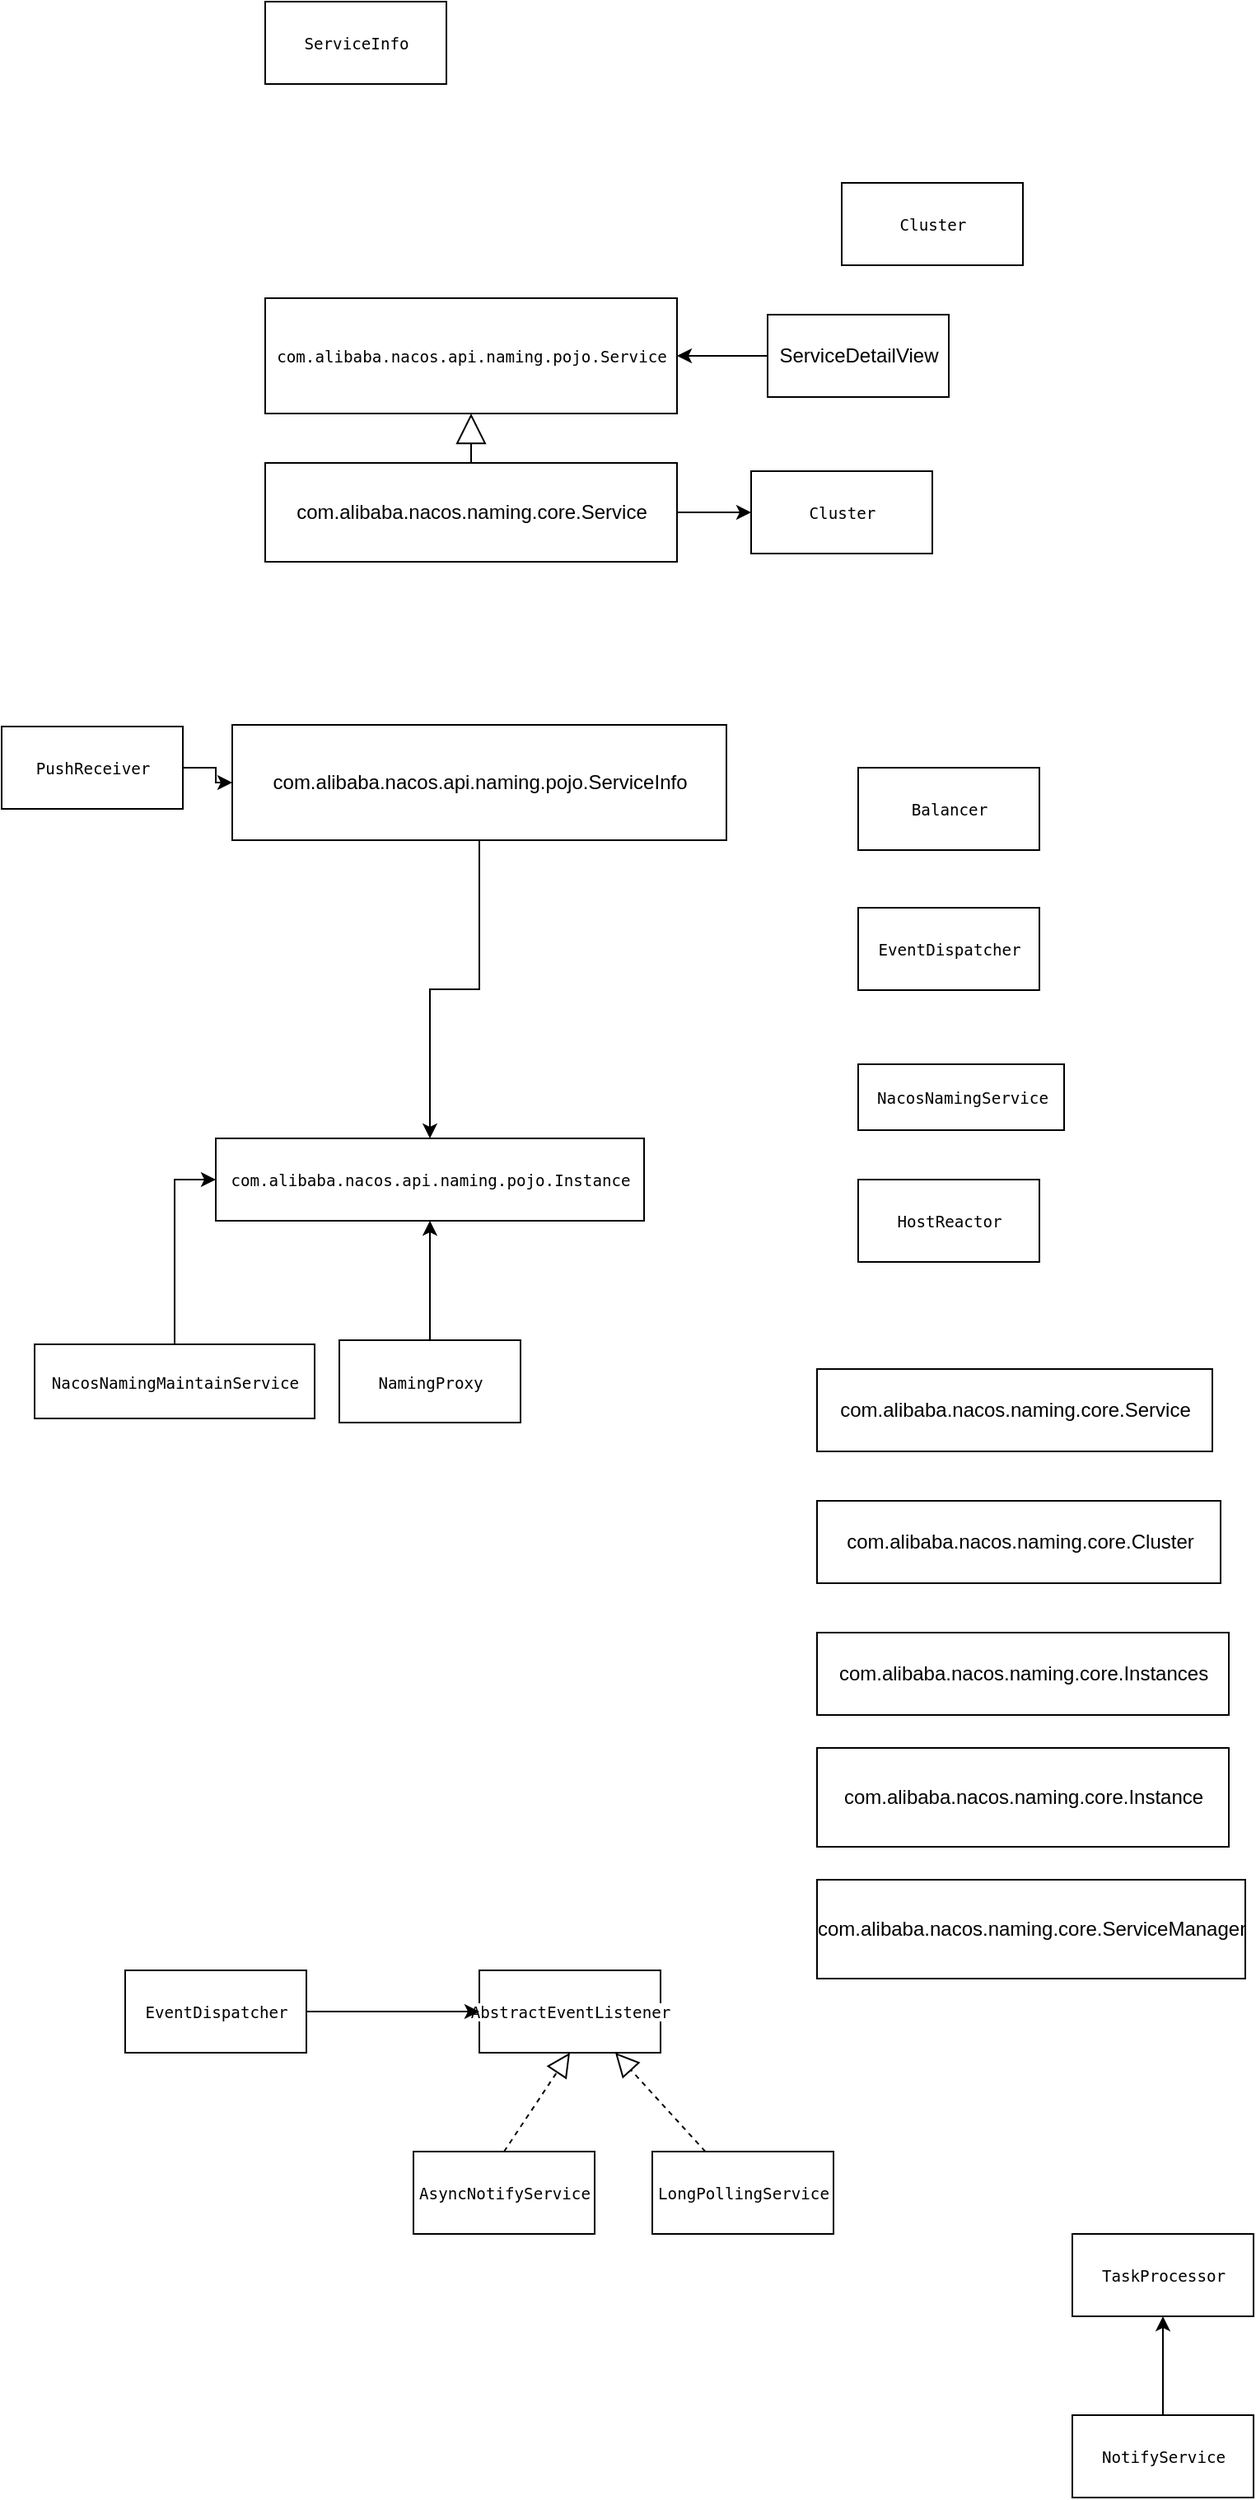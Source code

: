 <mxfile version="12.3.8" type="github" pages="1">
  <diagram id="kBemaTtvyLqc7f_1Prgw" name="Page-1">
    <mxGraphModel dx="1038" dy="548" grid="1" gridSize="10" guides="1" tooltips="1" connect="1" arrows="1" fold="1" page="1" pageScale="1" pageWidth="827" pageHeight="1169" math="0" shadow="0">
      <root>
        <mxCell id="0"/>
        <mxCell id="1" parent="0"/>
        <mxCell id="SP2vWgGdZDLDJQDs3RRh-2" value="&lt;pre style=&quot;background-color: rgb(255 , 255 , 255) ; font-size: 7.2pt&quot;&gt;ServiceInfo&lt;/pre&gt;" style="html=1;" vertex="1" parent="1">
          <mxGeometry x="200" y="110" width="110" height="50" as="geometry"/>
        </mxCell>
        <mxCell id="SP2vWgGdZDLDJQDs3RRh-3" value="&lt;pre style=&quot;background-color: rgb(255 , 255 , 255) ; font-size: 7.2pt&quot;&gt;&lt;span style=&quot;font-size: 7.2pt ; white-space: nowrap&quot;&gt;com.alibaba.nacos.api.naming.pojo.Instance&lt;/span&gt;&lt;/pre&gt;" style="html=1;" vertex="1" parent="1">
          <mxGeometry x="170" y="800" width="260" height="50" as="geometry"/>
        </mxCell>
        <mxCell id="SP2vWgGdZDLDJQDs3RRh-4" value="&lt;pre style=&quot;background-color: rgb(255 , 255 , 255) ; font-size: 7.2pt&quot;&gt;&lt;span style=&quot;font-size: 7.2pt ; white-space: nowrap&quot;&gt;com.alibaba.nacos.api.naming.pojo.&lt;/span&gt;Service&lt;/pre&gt;" style="html=1;" vertex="1" parent="1">
          <mxGeometry x="200" y="290" width="250" height="70" as="geometry"/>
        </mxCell>
        <mxCell id="SP2vWgGdZDLDJQDs3RRh-5" value="&lt;pre style=&quot;background-color: rgb(255 , 255 , 255) ; font-size: 7.2pt&quot;&gt;Cluster&lt;/pre&gt;" style="html=1;" vertex="1" parent="1">
          <mxGeometry x="550" y="220" width="110" height="50" as="geometry"/>
        </mxCell>
        <mxCell id="SP2vWgGdZDLDJQDs3RRh-9" style="edgeStyle=orthogonalEdgeStyle;rounded=0;orthogonalLoop=1;jettySize=auto;html=1;exitX=1;exitY=0.5;exitDx=0;exitDy=0;" edge="1" parent="1" source="SP2vWgGdZDLDJQDs3RRh-6" target="SP2vWgGdZDLDJQDs3RRh-8">
          <mxGeometry relative="1" as="geometry"/>
        </mxCell>
        <mxCell id="SP2vWgGdZDLDJQDs3RRh-6" value="com.alibaba.nacos.naming.core.Service" style="html=1;" vertex="1" parent="1">
          <mxGeometry x="200" y="390" width="250" height="60" as="geometry"/>
        </mxCell>
        <mxCell id="SP2vWgGdZDLDJQDs3RRh-7" value="&lt;br&gt;" style="endArrow=block;endSize=16;endFill=0;html=1;exitX=0.5;exitY=0;exitDx=0;exitDy=0;" edge="1" parent="1" source="SP2vWgGdZDLDJQDs3RRh-6" target="SP2vWgGdZDLDJQDs3RRh-4">
          <mxGeometry width="160" relative="1" as="geometry">
            <mxPoint x="310" y="420" as="sourcePoint"/>
            <mxPoint x="470" y="420" as="targetPoint"/>
          </mxGeometry>
        </mxCell>
        <mxCell id="SP2vWgGdZDLDJQDs3RRh-8" value="&lt;pre style=&quot;background-color: rgb(255 , 255 , 255) ; font-size: 7.2pt&quot;&gt;Cluster&lt;/pre&gt;" style="html=1;" vertex="1" parent="1">
          <mxGeometry x="495" y="395" width="110" height="50" as="geometry"/>
        </mxCell>
        <mxCell id="SP2vWgGdZDLDJQDs3RRh-31" style="edgeStyle=orthogonalEdgeStyle;rounded=0;orthogonalLoop=1;jettySize=auto;html=1;exitX=0.5;exitY=1;exitDx=0;exitDy=0;entryX=0.5;entryY=0;entryDx=0;entryDy=0;" edge="1" parent="1" source="SP2vWgGdZDLDJQDs3RRh-10" target="SP2vWgGdZDLDJQDs3RRh-3">
          <mxGeometry relative="1" as="geometry"/>
        </mxCell>
        <mxCell id="SP2vWgGdZDLDJQDs3RRh-10" value="com.alibaba.nacos.api.naming.pojo.ServiceInfo" style="html=1;" vertex="1" parent="1">
          <mxGeometry x="180" y="549" width="300" height="70" as="geometry"/>
        </mxCell>
        <mxCell id="SP2vWgGdZDLDJQDs3RRh-12" value="&lt;pre style=&quot;background-color: rgb(255 , 255 , 255) ; font-size: 7.2pt&quot;&gt;HostReactor&lt;/pre&gt;" style="html=1;" vertex="1" parent="1">
          <mxGeometry x="560" y="825" width="110" height="50" as="geometry"/>
        </mxCell>
        <mxCell id="SP2vWgGdZDLDJQDs3RRh-14" value="&lt;pre style=&quot;background-color: rgb(255 , 255 , 255) ; font-size: 7.2pt&quot;&gt;EventDispatcher&lt;/pre&gt;" style="html=1;" vertex="1" parent="1">
          <mxGeometry x="560" y="660" width="110" height="50" as="geometry"/>
        </mxCell>
        <mxCell id="SP2vWgGdZDLDJQDs3RRh-16" value="&lt;pre style=&quot;background-color: rgb(255 , 255 , 255) ; font-size: 7.2pt&quot;&gt;Balancer&lt;/pre&gt;" style="html=1;" vertex="1" parent="1">
          <mxGeometry x="560" y="575" width="110" height="50" as="geometry"/>
        </mxCell>
        <mxCell id="SP2vWgGdZDLDJQDs3RRh-19" style="edgeStyle=orthogonalEdgeStyle;rounded=0;orthogonalLoop=1;jettySize=auto;html=1;" edge="1" parent="1" source="SP2vWgGdZDLDJQDs3RRh-18" target="SP2vWgGdZDLDJQDs3RRh-3">
          <mxGeometry relative="1" as="geometry"/>
        </mxCell>
        <mxCell id="SP2vWgGdZDLDJQDs3RRh-18" value="&lt;pre style=&quot;background-color: rgb(255 , 255 , 255) ; font-size: 7.2pt&quot;&gt;NamingProxy&lt;/pre&gt;" style="html=1;" vertex="1" parent="1">
          <mxGeometry x="245" y="922.5" width="110" height="50" as="geometry"/>
        </mxCell>
        <mxCell id="SP2vWgGdZDLDJQDs3RRh-20" value="&lt;pre style=&quot;background-color: rgb(255 , 255 , 255) ; font-size: 7.2pt&quot;&gt;NacosNamingService&lt;/pre&gt;" style="html=1;" vertex="1" parent="1">
          <mxGeometry x="560" y="755" width="125" height="40" as="geometry"/>
        </mxCell>
        <mxCell id="SP2vWgGdZDLDJQDs3RRh-23" style="edgeStyle=orthogonalEdgeStyle;rounded=0;orthogonalLoop=1;jettySize=auto;html=1;entryX=0;entryY=0.5;entryDx=0;entryDy=0;" edge="1" parent="1" source="SP2vWgGdZDLDJQDs3RRh-22" target="SP2vWgGdZDLDJQDs3RRh-3">
          <mxGeometry relative="1" as="geometry"/>
        </mxCell>
        <mxCell id="SP2vWgGdZDLDJQDs3RRh-22" value="&lt;pre style=&quot;background-color: rgb(255 , 255 , 255) ; font-size: 7.2pt&quot;&gt;NacosNamingMaintainService&lt;/pre&gt;" style="html=1;" vertex="1" parent="1">
          <mxGeometry x="60" y="925" width="170" height="45" as="geometry"/>
        </mxCell>
        <mxCell id="SP2vWgGdZDLDJQDs3RRh-25" style="edgeStyle=orthogonalEdgeStyle;rounded=0;orthogonalLoop=1;jettySize=auto;html=1;entryX=0;entryY=0.5;entryDx=0;entryDy=0;" edge="1" parent="1" source="SP2vWgGdZDLDJQDs3RRh-24" target="SP2vWgGdZDLDJQDs3RRh-10">
          <mxGeometry relative="1" as="geometry"/>
        </mxCell>
        <mxCell id="SP2vWgGdZDLDJQDs3RRh-24" value="&lt;pre style=&quot;background-color: rgb(255 , 255 , 255) ; font-size: 7.2pt&quot;&gt;PushReceiver&lt;/pre&gt;" style="html=1;" vertex="1" parent="1">
          <mxGeometry x="40" y="550" width="110" height="50" as="geometry"/>
        </mxCell>
        <mxCell id="SP2vWgGdZDLDJQDs3RRh-38" style="edgeStyle=orthogonalEdgeStyle;rounded=0;orthogonalLoop=1;jettySize=auto;html=1;entryX=1;entryY=0.5;entryDx=0;entryDy=0;" edge="1" parent="1" source="SP2vWgGdZDLDJQDs3RRh-37" target="SP2vWgGdZDLDJQDs3RRh-4">
          <mxGeometry relative="1" as="geometry"/>
        </mxCell>
        <mxCell id="SP2vWgGdZDLDJQDs3RRh-37" value="&lt;span style=&quot;text-align: left&quot;&gt;ServiceDetailView&lt;/span&gt;" style="html=1;" vertex="1" parent="1">
          <mxGeometry x="505" y="300" width="110" height="50" as="geometry"/>
        </mxCell>
        <mxCell id="SP2vWgGdZDLDJQDs3RRh-39" value="com.alibaba.nacos.naming.core.Cluster" style="html=1;" vertex="1" parent="1">
          <mxGeometry x="535" y="1020" width="245" height="50" as="geometry"/>
        </mxCell>
        <mxCell id="SP2vWgGdZDLDJQDs3RRh-40" value="com.alibaba.nacos.naming.core.Service" style="html=1;" vertex="1" parent="1">
          <mxGeometry x="535" y="940" width="240" height="50" as="geometry"/>
        </mxCell>
        <mxCell id="SP2vWgGdZDLDJQDs3RRh-41" value="com.alibaba.nacos.naming.core.Instances" style="html=1;" vertex="1" parent="1">
          <mxGeometry x="535" y="1100" width="250" height="50" as="geometry"/>
        </mxCell>
        <mxCell id="SP2vWgGdZDLDJQDs3RRh-42" value="com.alibaba.nacos.naming.core.Instance" style="html=1;" vertex="1" parent="1">
          <mxGeometry x="535" y="1170" width="250" height="60" as="geometry"/>
        </mxCell>
        <mxCell id="SP2vWgGdZDLDJQDs3RRh-43" value="com.alibaba.nacos.naming.core.ServiceManager" style="html=1;" vertex="1" parent="1">
          <mxGeometry x="535" y="1250" width="260" height="60" as="geometry"/>
        </mxCell>
        <mxCell id="SP2vWgGdZDLDJQDs3RRh-44" value="&lt;pre style=&quot;background-color: rgb(255 , 255 , 255) ; font-size: 7.2pt&quot;&gt;TaskProcessor&lt;/pre&gt;" style="html=1;" vertex="1" parent="1">
          <mxGeometry x="690" y="1465" width="110" height="50" as="geometry"/>
        </mxCell>
        <mxCell id="SP2vWgGdZDLDJQDs3RRh-46" style="edgeStyle=orthogonalEdgeStyle;rounded=0;orthogonalLoop=1;jettySize=auto;html=1;exitX=0.5;exitY=0;exitDx=0;exitDy=0;entryX=0.5;entryY=1;entryDx=0;entryDy=0;" edge="1" parent="1" source="SP2vWgGdZDLDJQDs3RRh-45" target="SP2vWgGdZDLDJQDs3RRh-44">
          <mxGeometry relative="1" as="geometry"/>
        </mxCell>
        <mxCell id="SP2vWgGdZDLDJQDs3RRh-45" value="&lt;pre style=&quot;background-color: rgb(255 , 255 , 255) ; font-size: 7.2pt&quot;&gt;NotifyService&lt;/pre&gt;" style="html=1;" vertex="1" parent="1">
          <mxGeometry x="690" y="1575" width="110" height="50" as="geometry"/>
        </mxCell>
        <mxCell id="SP2vWgGdZDLDJQDs3RRh-47" value="&lt;pre style=&quot;background-color: rgb(255 , 255 , 255) ; font-size: 7.2pt&quot;&gt;AbstractEventListener&lt;/pre&gt;" style="html=1;" vertex="1" parent="1">
          <mxGeometry x="330" y="1305" width="110" height="50" as="geometry"/>
        </mxCell>
        <mxCell id="SP2vWgGdZDLDJQDs3RRh-48" value="&lt;pre style=&quot;background-color: rgb(255 , 255 , 255) ; font-size: 7.2pt&quot;&gt;AsyncNotifyService&lt;/pre&gt;" style="html=1;" vertex="1" parent="1">
          <mxGeometry x="290" y="1415" width="110" height="50" as="geometry"/>
        </mxCell>
        <mxCell id="SP2vWgGdZDLDJQDs3RRh-51" value="" style="endArrow=block;dashed=1;endFill=0;endSize=12;html=1;entryX=0.5;entryY=1;entryDx=0;entryDy=0;exitX=0.5;exitY=0;exitDx=0;exitDy=0;" edge="1" parent="1" source="SP2vWgGdZDLDJQDs3RRh-48" target="SP2vWgGdZDLDJQDs3RRh-47">
          <mxGeometry width="160" relative="1" as="geometry">
            <mxPoint x="460" y="1470" as="sourcePoint"/>
            <mxPoint x="620" y="1470" as="targetPoint"/>
          </mxGeometry>
        </mxCell>
        <mxCell id="SP2vWgGdZDLDJQDs3RRh-52" value="&lt;pre style=&quot;background-color: rgb(255 , 255 , 255) ; font-size: 7.2pt&quot;&gt;LongPollingService&lt;/pre&gt;" style="html=1;" vertex="1" parent="1">
          <mxGeometry x="435" y="1415" width="110" height="50" as="geometry"/>
        </mxCell>
        <mxCell id="SP2vWgGdZDLDJQDs3RRh-53" value="" style="endArrow=block;dashed=1;endFill=0;endSize=12;html=1;entryX=0.75;entryY=1;entryDx=0;entryDy=0;" edge="1" parent="1" source="SP2vWgGdZDLDJQDs3RRh-52" target="SP2vWgGdZDLDJQDs3RRh-47">
          <mxGeometry width="160" relative="1" as="geometry">
            <mxPoint x="470" y="1590" as="sourcePoint"/>
            <mxPoint x="630" y="1590" as="targetPoint"/>
          </mxGeometry>
        </mxCell>
        <mxCell id="SP2vWgGdZDLDJQDs3RRh-55" style="edgeStyle=orthogonalEdgeStyle;rounded=0;orthogonalLoop=1;jettySize=auto;html=1;exitX=1;exitY=0.5;exitDx=0;exitDy=0;" edge="1" parent="1" source="SP2vWgGdZDLDJQDs3RRh-54" target="SP2vWgGdZDLDJQDs3RRh-47">
          <mxGeometry relative="1" as="geometry"/>
        </mxCell>
        <mxCell id="SP2vWgGdZDLDJQDs3RRh-54" value="&lt;pre style=&quot;background-color: rgb(255 , 255 , 255) ; font-size: 7.2pt&quot;&gt;EventDispatcher&lt;/pre&gt;" style="html=1;" vertex="1" parent="1">
          <mxGeometry x="115" y="1305" width="110" height="50" as="geometry"/>
        </mxCell>
      </root>
    </mxGraphModel>
  </diagram>
</mxfile>
